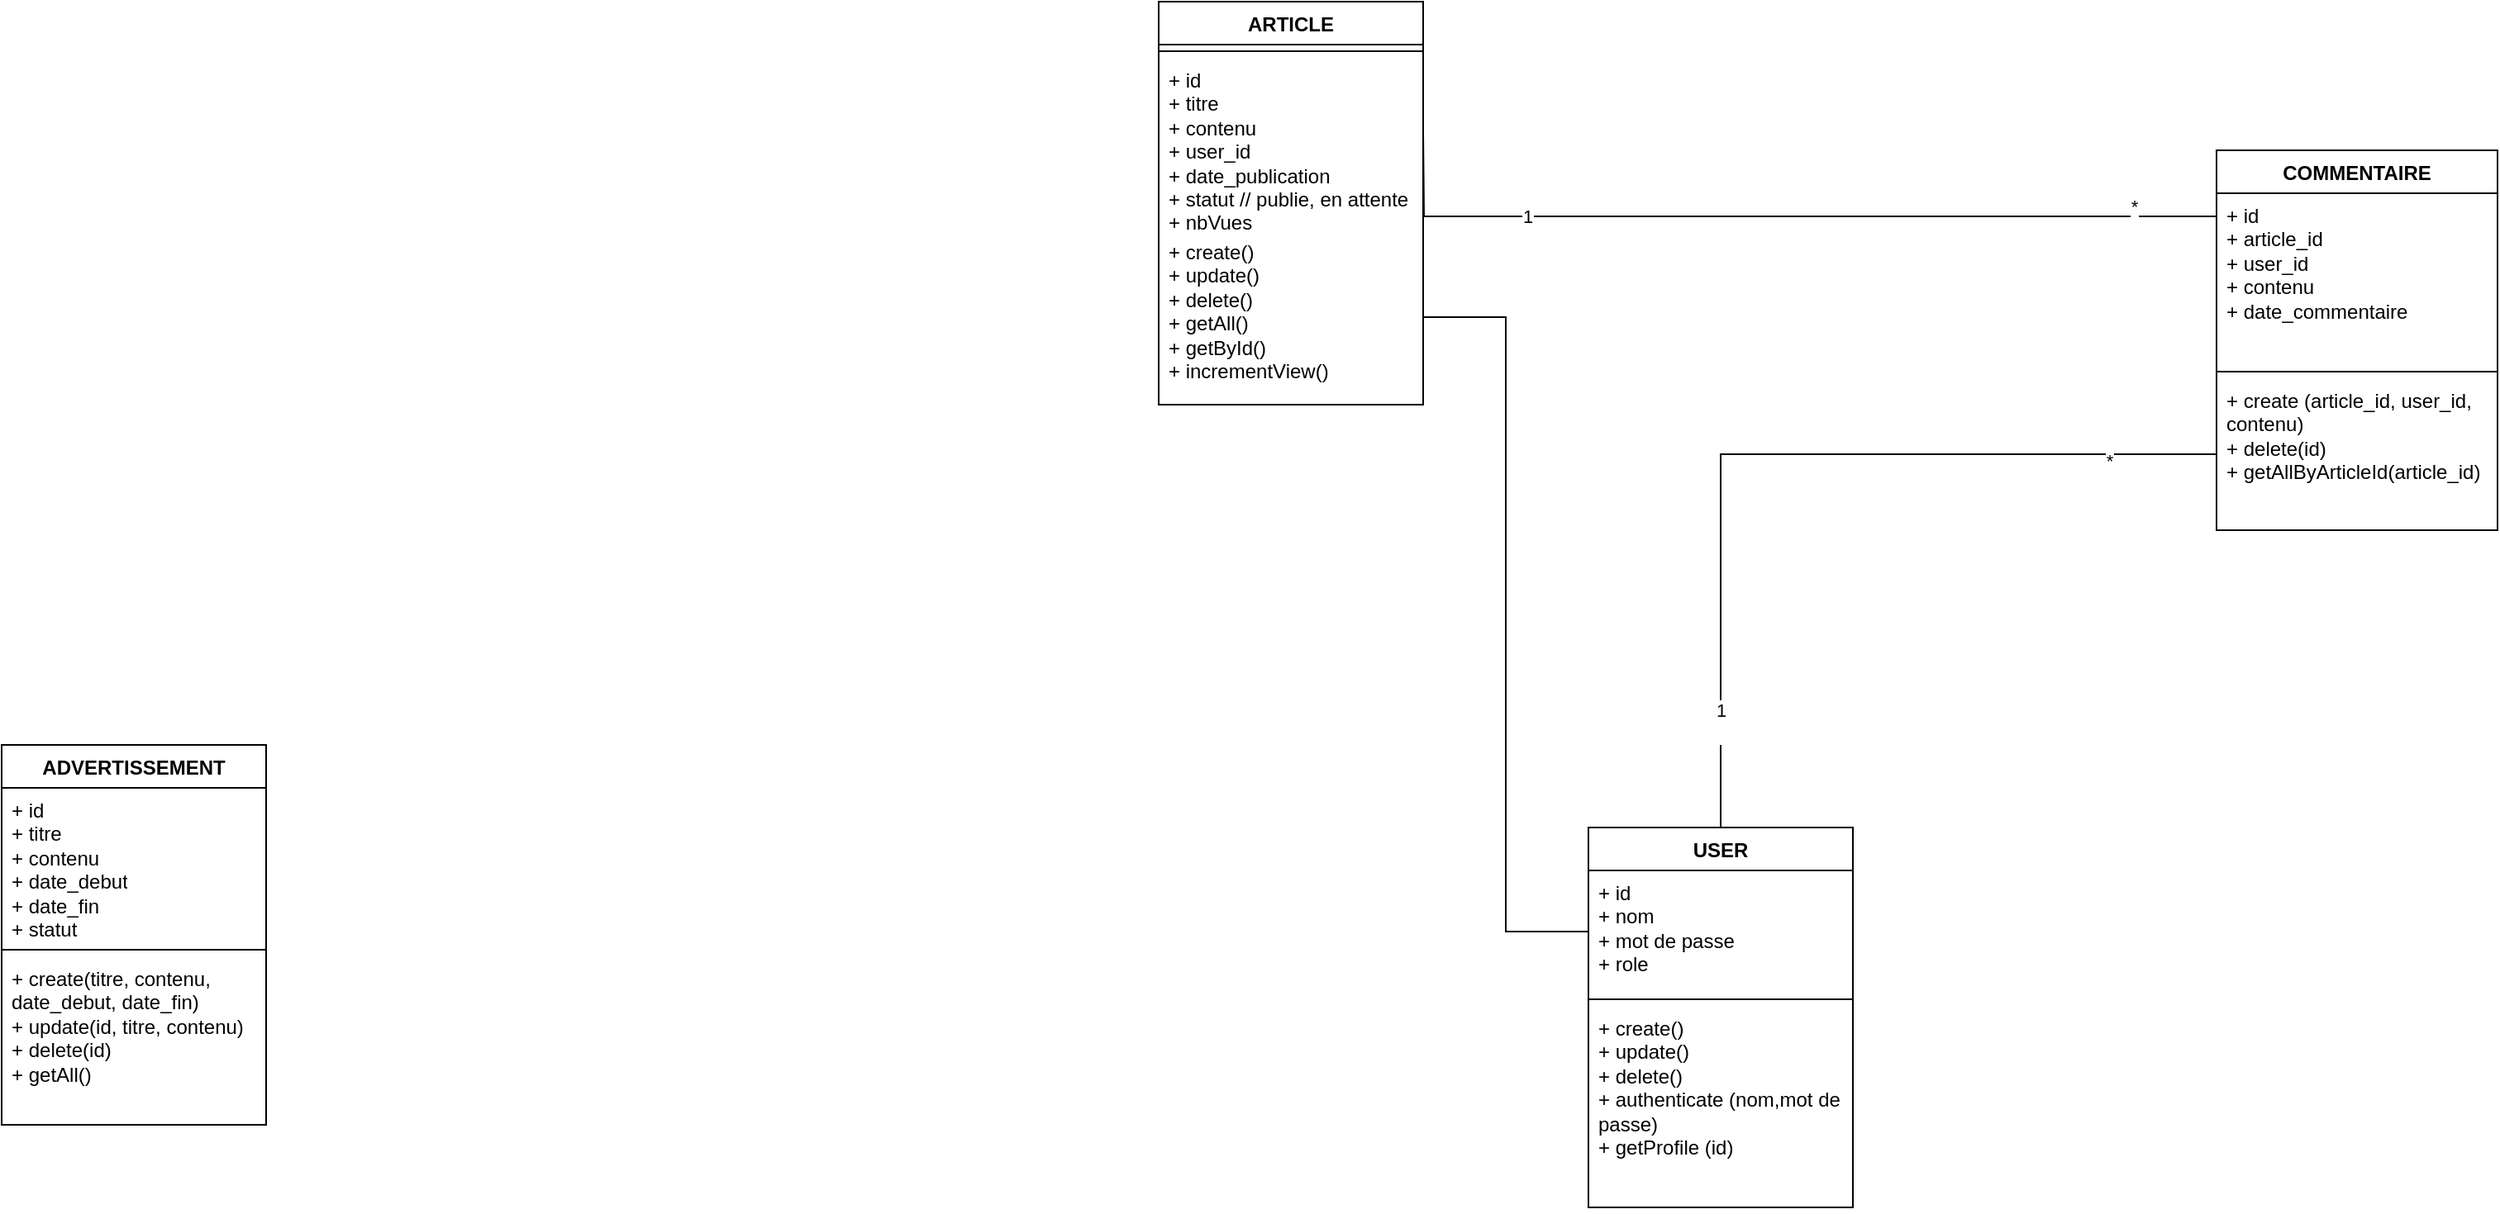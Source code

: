 <mxfile version="24.8.3">
  <diagram name="class" id="H0OdtfUT73vEJ3lOfYxJ">
    <mxGraphModel dx="3314" dy="962" grid="1" gridSize="10" guides="1" tooltips="1" connect="1" arrows="1" fold="1" page="1" pageScale="1" pageWidth="827" pageHeight="1169" math="0" shadow="0">
      <root>
        <mxCell id="0" />
        <mxCell id="1" parent="0" />
        <mxCell id="tNv_qRgxtEn9Z83da8iZ-1" value="USER" style="swimlane;fontStyle=1;align=center;verticalAlign=top;childLayout=stackLayout;horizontal=1;startSize=26;horizontalStack=0;resizeParent=1;resizeParentMax=0;resizeLast=0;collapsible=1;marginBottom=0;whiteSpace=wrap;html=1;" vertex="1" parent="1">
          <mxGeometry x="90" y="670" width="160" height="230" as="geometry" />
        </mxCell>
        <mxCell id="tNv_qRgxtEn9Z83da8iZ-2" value="+ id&lt;div&gt;+ nom&lt;/div&gt;&lt;div&gt;+ mot de passe&lt;/div&gt;&lt;div&gt;+ role&lt;/div&gt;" style="text;strokeColor=none;fillColor=none;align=left;verticalAlign=top;spacingLeft=4;spacingRight=4;overflow=hidden;rotatable=0;points=[[0,0.5],[1,0.5]];portConstraint=eastwest;whiteSpace=wrap;html=1;" vertex="1" parent="tNv_qRgxtEn9Z83da8iZ-1">
          <mxGeometry y="26" width="160" height="74" as="geometry" />
        </mxCell>
        <mxCell id="tNv_qRgxtEn9Z83da8iZ-3" value="" style="line;strokeWidth=1;fillColor=none;align=left;verticalAlign=middle;spacingTop=-1;spacingLeft=3;spacingRight=3;rotatable=0;labelPosition=right;points=[];portConstraint=eastwest;strokeColor=inherit;" vertex="1" parent="tNv_qRgxtEn9Z83da8iZ-1">
          <mxGeometry y="100" width="160" height="8" as="geometry" />
        </mxCell>
        <mxCell id="tNv_qRgxtEn9Z83da8iZ-4" value="+ create()&lt;div&gt;+ update()&lt;/div&gt;&lt;div&gt;+ delete()&lt;/div&gt;&lt;div&gt;+ authenticate (nom,mot de passe)&lt;/div&gt;&lt;div&gt;+ getProfile (id)&lt;/div&gt;" style="text;strokeColor=none;fillColor=none;align=left;verticalAlign=top;spacingLeft=4;spacingRight=4;overflow=hidden;rotatable=0;points=[[0,0.5],[1,0.5]];portConstraint=eastwest;whiteSpace=wrap;html=1;" vertex="1" parent="tNv_qRgxtEn9Z83da8iZ-1">
          <mxGeometry y="108" width="160" height="122" as="geometry" />
        </mxCell>
        <mxCell id="tNv_qRgxtEn9Z83da8iZ-5" value="ARTICLE" style="swimlane;fontStyle=1;align=center;verticalAlign=top;childLayout=stackLayout;horizontal=1;startSize=26;horizontalStack=0;resizeParent=1;resizeParentMax=0;resizeLast=0;collapsible=1;marginBottom=0;whiteSpace=wrap;html=1;" vertex="1" parent="1">
          <mxGeometry x="-170" y="170" width="160" height="244" as="geometry" />
        </mxCell>
        <mxCell id="tNv_qRgxtEn9Z83da8iZ-7" value="" style="line;strokeWidth=1;fillColor=none;align=left;verticalAlign=middle;spacingTop=-1;spacingLeft=3;spacingRight=3;rotatable=0;labelPosition=right;points=[];portConstraint=eastwest;strokeColor=inherit;" vertex="1" parent="tNv_qRgxtEn9Z83da8iZ-5">
          <mxGeometry y="26" width="160" height="8" as="geometry" />
        </mxCell>
        <mxCell id="tNv_qRgxtEn9Z83da8iZ-6" value="+ id&lt;div&gt;+ titre&lt;/div&gt;&lt;div&gt;+ contenu&lt;/div&gt;&lt;div&gt;+ user_id&lt;/div&gt;&lt;div&gt;+ date_publication&lt;br&gt;+ statut // publie, en attente&lt;/div&gt;&lt;div&gt;+ nbVues&lt;/div&gt;&lt;div&gt;&lt;br&gt;&lt;/div&gt;" style="text;strokeColor=none;fillColor=none;align=left;verticalAlign=top;spacingLeft=4;spacingRight=4;overflow=hidden;rotatable=0;points=[[0,0.5],[1,0.5]];portConstraint=eastwest;whiteSpace=wrap;html=1;" vertex="1" parent="tNv_qRgxtEn9Z83da8iZ-5">
          <mxGeometry y="34" width="160" height="104" as="geometry" />
        </mxCell>
        <mxCell id="tNv_qRgxtEn9Z83da8iZ-8" value="+ create()&lt;div&gt;+ update()&lt;/div&gt;&lt;div&gt;+ delete()&lt;/div&gt;&lt;div&gt;+ getAll()&lt;/div&gt;&lt;div&gt;+ getById()&lt;/div&gt;&lt;div&gt;+ incrementView()&lt;/div&gt;" style="text;strokeColor=none;fillColor=none;align=left;verticalAlign=top;spacingLeft=4;spacingRight=4;overflow=hidden;rotatable=0;points=[[0,0.5],[1,0.5]];portConstraint=eastwest;whiteSpace=wrap;html=1;" vertex="1" parent="tNv_qRgxtEn9Z83da8iZ-5">
          <mxGeometry y="138" width="160" height="106" as="geometry" />
        </mxCell>
        <mxCell id="tNv_qRgxtEn9Z83da8iZ-9" value="COMMENTAIRE" style="swimlane;fontStyle=1;align=center;verticalAlign=top;childLayout=stackLayout;horizontal=1;startSize=26;horizontalStack=0;resizeParent=1;resizeParentMax=0;resizeLast=0;collapsible=1;marginBottom=0;whiteSpace=wrap;html=1;" vertex="1" parent="1">
          <mxGeometry x="470" y="260" width="170" height="230" as="geometry" />
        </mxCell>
        <mxCell id="tNv_qRgxtEn9Z83da8iZ-10" value="+ id&lt;div&gt;+ article_id&lt;/div&gt;&lt;div&gt;+ user_id&lt;/div&gt;&lt;div&gt;+ contenu&lt;/div&gt;&lt;div&gt;+ date_commentaire&lt;/div&gt;" style="text;strokeColor=none;fillColor=none;align=left;verticalAlign=top;spacingLeft=4;spacingRight=4;overflow=hidden;rotatable=0;points=[[0,0.5],[1,0.5]];portConstraint=eastwest;whiteSpace=wrap;html=1;" vertex="1" parent="tNv_qRgxtEn9Z83da8iZ-9">
          <mxGeometry y="26" width="170" height="104" as="geometry" />
        </mxCell>
        <mxCell id="tNv_qRgxtEn9Z83da8iZ-11" value="" style="line;strokeWidth=1;fillColor=none;align=left;verticalAlign=middle;spacingTop=-1;spacingLeft=3;spacingRight=3;rotatable=0;labelPosition=right;points=[];portConstraint=eastwest;strokeColor=inherit;" vertex="1" parent="tNv_qRgxtEn9Z83da8iZ-9">
          <mxGeometry y="130" width="170" height="8" as="geometry" />
        </mxCell>
        <mxCell id="tNv_qRgxtEn9Z83da8iZ-12" value="+ create (article_id, user_id, contenu)&lt;div&gt;+ delete(id)&lt;/div&gt;&lt;div&gt;+ getAllByArticleId(article_id)&lt;/div&gt;" style="text;strokeColor=none;fillColor=none;align=left;verticalAlign=top;spacingLeft=4;spacingRight=4;overflow=hidden;rotatable=0;points=[[0,0.5],[1,0.5]];portConstraint=eastwest;whiteSpace=wrap;html=1;" vertex="1" parent="tNv_qRgxtEn9Z83da8iZ-9">
          <mxGeometry y="138" width="170" height="92" as="geometry" />
        </mxCell>
        <mxCell id="tNv_qRgxtEn9Z83da8iZ-13" value="ADVERTISSEMENT" style="swimlane;fontStyle=1;align=center;verticalAlign=top;childLayout=stackLayout;horizontal=1;startSize=26;horizontalStack=0;resizeParent=1;resizeParentMax=0;resizeLast=0;collapsible=1;marginBottom=0;whiteSpace=wrap;html=1;" vertex="1" parent="1">
          <mxGeometry x="-870" y="620" width="160" height="230" as="geometry" />
        </mxCell>
        <mxCell id="tNv_qRgxtEn9Z83da8iZ-14" value="+ id&amp;nbsp;&lt;div&gt;+ titre&lt;/div&gt;&lt;div&gt;+ contenu&lt;/div&gt;&lt;div&gt;+ date_debut&lt;/div&gt;&lt;div&gt;+ date_fin&lt;/div&gt;&lt;div&gt;+ statut&lt;/div&gt;" style="text;strokeColor=none;fillColor=none;align=left;verticalAlign=top;spacingLeft=4;spacingRight=4;overflow=hidden;rotatable=0;points=[[0,0.5],[1,0.5]];portConstraint=eastwest;whiteSpace=wrap;html=1;" vertex="1" parent="tNv_qRgxtEn9Z83da8iZ-13">
          <mxGeometry y="26" width="160" height="94" as="geometry" />
        </mxCell>
        <mxCell id="tNv_qRgxtEn9Z83da8iZ-15" value="" style="line;strokeWidth=1;fillColor=none;align=left;verticalAlign=middle;spacingTop=-1;spacingLeft=3;spacingRight=3;rotatable=0;labelPosition=right;points=[];portConstraint=eastwest;strokeColor=inherit;" vertex="1" parent="tNv_qRgxtEn9Z83da8iZ-13">
          <mxGeometry y="120" width="160" height="8" as="geometry" />
        </mxCell>
        <mxCell id="tNv_qRgxtEn9Z83da8iZ-16" value="+ create(titre, contenu, date_debut, date_fin)&lt;div&gt;+ update(id, titre, contenu)&lt;/div&gt;&lt;div&gt;+ delete(id)&lt;/div&gt;&lt;div&gt;+ getAll()&lt;/div&gt;" style="text;strokeColor=none;fillColor=none;align=left;verticalAlign=top;spacingLeft=4;spacingRight=4;overflow=hidden;rotatable=0;points=[[0,0.5],[1,0.5]];portConstraint=eastwest;whiteSpace=wrap;html=1;" vertex="1" parent="tNv_qRgxtEn9Z83da8iZ-13">
          <mxGeometry y="128" width="160" height="102" as="geometry" />
        </mxCell>
        <mxCell id="cExtWd7V3WbvaYl3Twd9-1" style="edgeStyle=orthogonalEdgeStyle;rounded=0;orthogonalLoop=1;jettySize=auto;html=1;entryX=0.5;entryY=0;entryDx=0;entryDy=0;endArrow=none;endFill=0;" edge="1" parent="1" source="tNv_qRgxtEn9Z83da8iZ-12" target="tNv_qRgxtEn9Z83da8iZ-1">
          <mxGeometry relative="1" as="geometry" />
        </mxCell>
        <mxCell id="cExtWd7V3WbvaYl3Twd9-5" value="*" style="edgeLabel;html=1;align=center;verticalAlign=middle;resizable=0;points=[];" vertex="1" connectable="0" parent="cExtWd7V3WbvaYl3Twd9-1">
          <mxGeometry x="-0.752" y="4" relative="1" as="geometry">
            <mxPoint as="offset" />
          </mxGeometry>
        </mxCell>
        <mxCell id="cExtWd7V3WbvaYl3Twd9-6" value="1&lt;div&gt;&lt;br&gt;&lt;/div&gt;" style="edgeLabel;html=1;align=center;verticalAlign=middle;resizable=0;points=[];" vertex="1" connectable="0" parent="cExtWd7V3WbvaYl3Twd9-1">
          <mxGeometry x="0.752" relative="1" as="geometry">
            <mxPoint y="1" as="offset" />
          </mxGeometry>
        </mxCell>
        <mxCell id="cExtWd7V3WbvaYl3Twd9-2" style="edgeStyle=orthogonalEdgeStyle;rounded=0;orthogonalLoop=1;jettySize=auto;html=1;entryX=0;entryY=0.135;entryDx=0;entryDy=0;entryPerimeter=0;endArrow=none;endFill=0;" edge="1" parent="1" target="tNv_qRgxtEn9Z83da8iZ-10">
          <mxGeometry relative="1" as="geometry">
            <mxPoint x="-10" y="248" as="sourcePoint" />
          </mxGeometry>
        </mxCell>
        <mxCell id="cExtWd7V3WbvaYl3Twd9-3" value="1" style="edgeLabel;html=1;align=center;verticalAlign=middle;resizable=0;points=[];" vertex="1" connectable="0" parent="cExtWd7V3WbvaYl3Twd9-2">
          <mxGeometry x="-0.569" relative="1" as="geometry">
            <mxPoint as="offset" />
          </mxGeometry>
        </mxCell>
        <mxCell id="cExtWd7V3WbvaYl3Twd9-4" value="*&lt;div&gt;&lt;br&gt;&lt;/div&gt;" style="edgeLabel;html=1;align=center;verticalAlign=middle;resizable=0;points=[];" vertex="1" connectable="0" parent="cExtWd7V3WbvaYl3Twd9-2">
          <mxGeometry x="0.811" y="-1" relative="1" as="geometry">
            <mxPoint as="offset" />
          </mxGeometry>
        </mxCell>
        <mxCell id="cExtWd7V3WbvaYl3Twd9-7" style="edgeStyle=orthogonalEdgeStyle;rounded=0;orthogonalLoop=1;jettySize=auto;html=1;endArrow=none;endFill=0;" edge="1" parent="1" source="tNv_qRgxtEn9Z83da8iZ-2" target="tNv_qRgxtEn9Z83da8iZ-8">
          <mxGeometry relative="1" as="geometry" />
        </mxCell>
      </root>
    </mxGraphModel>
  </diagram>
</mxfile>
